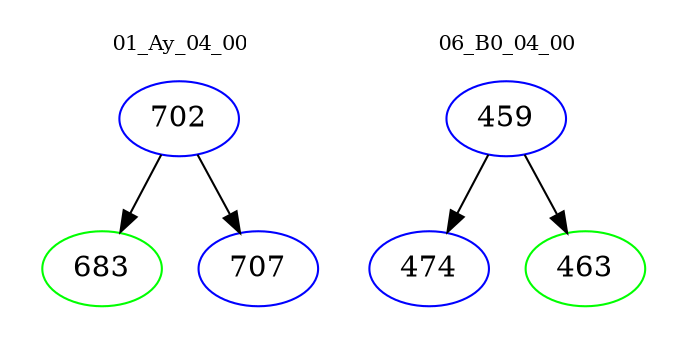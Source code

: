 digraph{
subgraph cluster_0 {
color = white
label = "01_Ay_04_00";
fontsize=10;
T0_702 [label="702", color="blue"]
T0_702 -> T0_683 [color="black"]
T0_683 [label="683", color="green"]
T0_702 -> T0_707 [color="black"]
T0_707 [label="707", color="blue"]
}
subgraph cluster_1 {
color = white
label = "06_B0_04_00";
fontsize=10;
T1_459 [label="459", color="blue"]
T1_459 -> T1_474 [color="black"]
T1_474 [label="474", color="blue"]
T1_459 -> T1_463 [color="black"]
T1_463 [label="463", color="green"]
}
}
